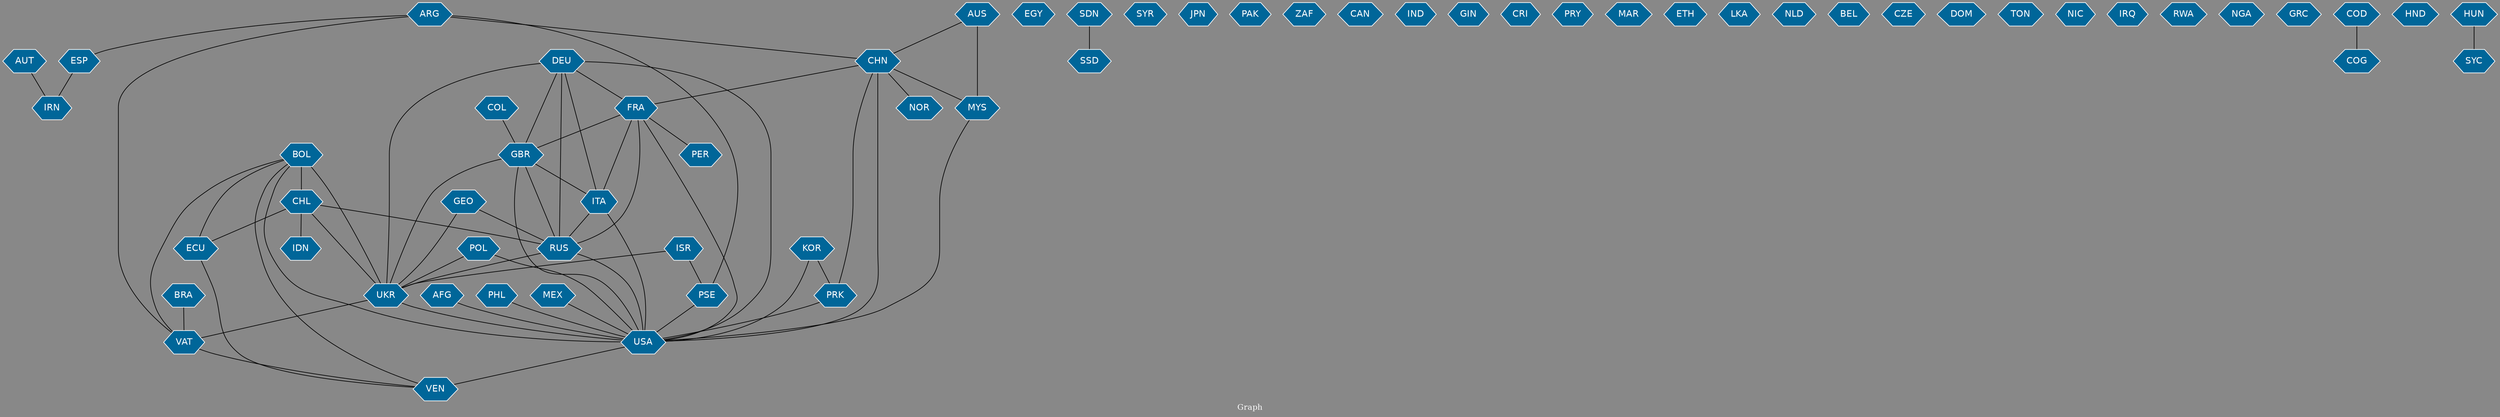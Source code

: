 // Countries together in item graph
graph {
	graph [bgcolor="#888888" fontcolor=white fontsize=12 label="Graph" outputorder=edgesfirst overlap=prism]
	node [color=white fillcolor="#006699" fontcolor=white fontname=Helvetica shape=hexagon style=filled]
	edge [arrowhead=open color=black fontcolor=white fontname=Courier fontsize=12]
		COL [label=COL]
		VEN [label=VEN]
		USA [label=USA]
		EGY [label=EGY]
		CHL [label=CHL]
		ISR [label=ISR]
		PSE [label=PSE]
		PRK [label=PRK]
		AUS [label=AUS]
		SSD [label=SSD]
		SDN [label=SDN]
		BRA [label=BRA]
		BOL [label=BOL]
		SYR [label=SYR]
		JPN [label=JPN]
		MYS [label=MYS]
		RUS [label=RUS]
		UKR [label=UKR]
		CHN [label=CHN]
		VAT [label=VAT]
		PAK [label=PAK]
		ARG [label=ARG]
		KOR [label=KOR]
		ZAF [label=ZAF]
		CAN [label=CAN]
		IND [label=IND]
		IRN [label=IRN]
		GIN [label=GIN]
		FRA [label=FRA]
		ECU [label=ECU]
		CRI [label=CRI]
		ESP [label=ESP]
		AUT [label=AUT]
		GEO [label=GEO]
		AFG [label=AFG]
		PHL [label=PHL]
		ITA [label=ITA]
		PRY [label=PRY]
		MAR [label=MAR]
		MEX [label=MEX]
		ETH [label=ETH]
		NOR [label=NOR]
		POL [label=POL]
		LKA [label=LKA]
		NLD [label=NLD]
		BEL [label=BEL]
		GBR [label=GBR]
		CZE [label=CZE]
		DOM [label=DOM]
		IDN [label=IDN]
		TON [label=TON]
		NIC [label=NIC]
		IRQ [label=IRQ]
		RWA [label=RWA]
		NGA [label=NGA]
		DEU [label=DEU]
		GRC [label=GRC]
		COD [label=COD]
		COG [label=COG]
		HND [label=HND]
		PER [label=PER]
		SYC [label=SYC]
		HUN [label=HUN]
			GBR -- UKR [weight=1]
			FRA -- USA [weight=1]
			DEU -- FRA [weight=1]
			DEU -- UKR [weight=1]
			KOR -- PRK [weight=1]
			ISR -- PSE [weight=5]
			DEU -- RUS [weight=3]
			PHL -- USA [weight=1]
			CHL -- IDN [weight=1]
			FRA -- GBR [weight=1]
			KOR -- USA [weight=1]
			CHN -- USA [weight=2]
			ITA -- RUS [weight=1]
			FRA -- ITA [weight=1]
			BOL -- VAT [weight=1]
			COD -- COG [weight=1]
			BRA -- VAT [weight=1]
			FRA -- PER [weight=1]
			GBR -- ITA [weight=1]
			BOL -- VEN [weight=1]
			ECU -- VEN [weight=1]
			MYS -- USA [weight=2]
			BOL -- UKR [weight=1]
			CHL -- ECU [weight=1]
			ARG -- PSE [weight=1]
			DEU -- GBR [weight=1]
			DEU -- ITA [weight=1]
			VAT -- VEN [weight=1]
			AFG -- USA [weight=1]
			BOL -- USA [weight=1]
			MEX -- USA [weight=1]
			ARG -- VAT [weight=1]
			GBR -- RUS [weight=1]
			RUS -- USA [weight=15]
			ARG -- ESP [weight=1]
			UKR -- USA [weight=17]
			RUS -- UKR [weight=28]
			PSE -- USA [weight=1]
			CHN -- MYS [weight=1]
			USA -- VEN [weight=3]
			FRA -- RUS [weight=1]
			CHN -- PRK [weight=1]
			GEO -- UKR [weight=1]
			BOL -- ECU [weight=1]
			ESP -- IRN [weight=1]
			CHN -- FRA [weight=1]
			SDN -- SSD [weight=2]
			ISR -- UKR [weight=2]
			POL -- UKR [weight=1]
			BOL -- CHL [weight=5]
			DEU -- USA [weight=1]
			CHN -- NOR [weight=1]
			AUT -- IRN [weight=1]
			COL -- GBR [weight=1]
			AUS -- CHN [weight=1]
			CHL -- RUS [weight=2]
			ITA -- USA [weight=1]
			PRK -- USA [weight=7]
			CHL -- UKR [weight=1]
			ARG -- CHN [weight=1]
			POL -- USA [weight=1]
			UKR -- VAT [weight=2]
			GBR -- USA [weight=1]
			HUN -- SYC [weight=1]
			GEO -- RUS [weight=1]
			AUS -- MYS [weight=4]
}